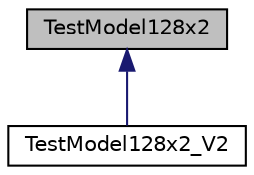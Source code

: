 digraph "TestModel128x2"
{
  edge [fontname="Helvetica",fontsize="10",labelfontname="Helvetica",labelfontsize="10"];
  node [fontname="Helvetica",fontsize="10",shape=record];
  Node0 [label="TestModel128x2",height=0.2,width=0.4,color="black", fillcolor="grey75", style="filled", fontcolor="black"];
  Node0 -> Node1 [dir="back",color="midnightblue",fontsize="10",style="solid",fontname="Helvetica"];
  Node1 [label="TestModel128x2_V2",height=0.2,width=0.4,color="black", fillcolor="white", style="filled",URL="$struct_test_model128x2___v2.html"];
}
